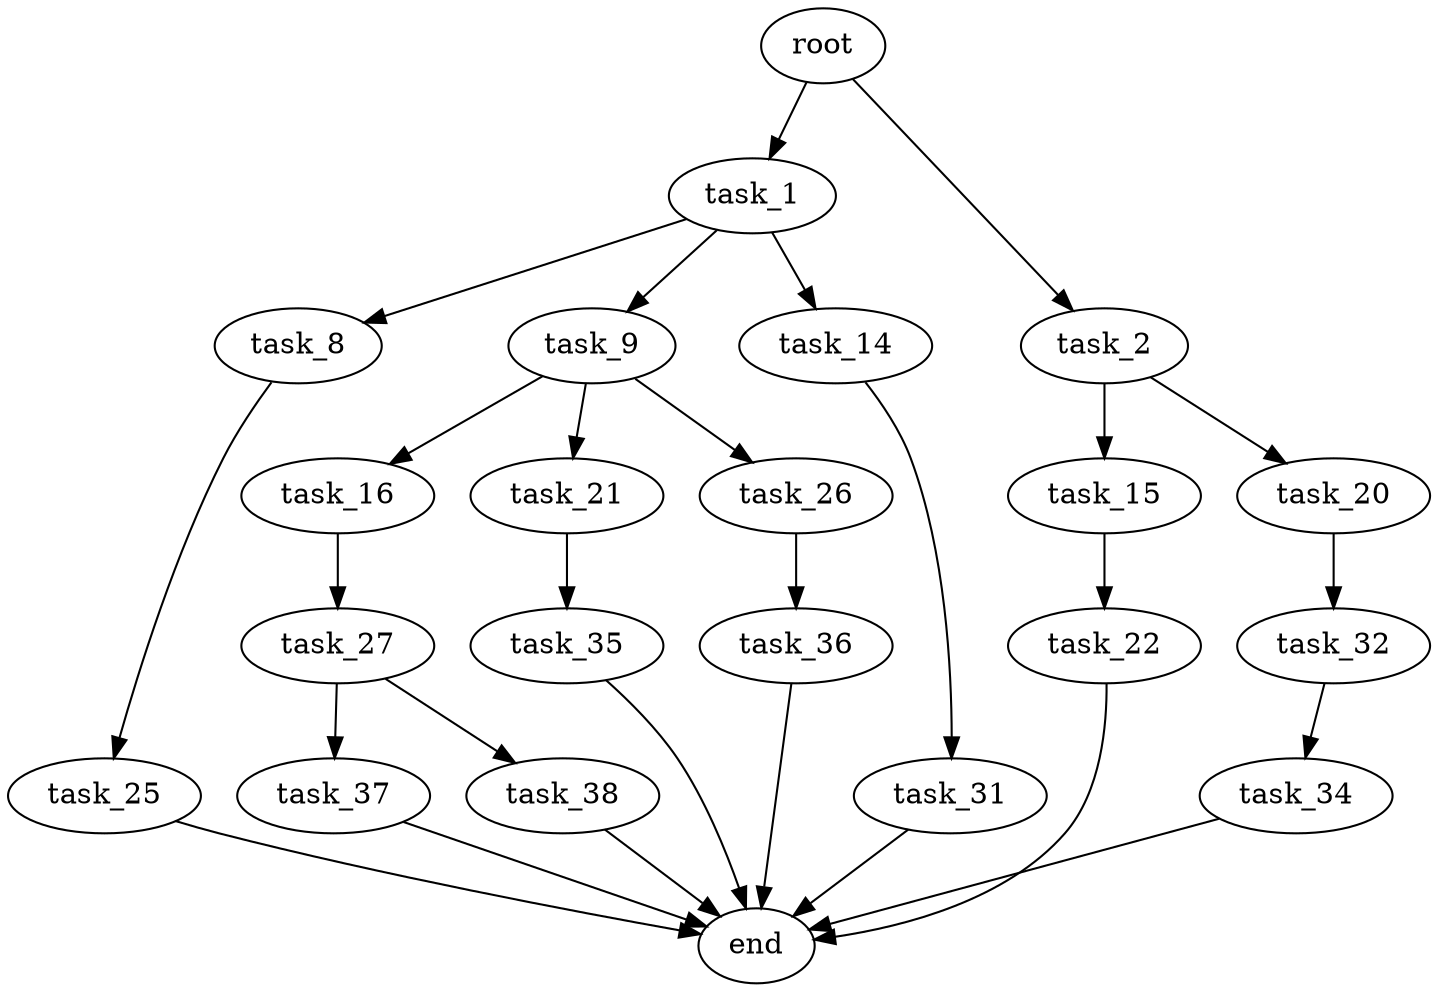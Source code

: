 digraph G {
  root [size="0.000000"];
  task_1 [size="782757789696.000000"];
  task_2 [size="8670917712.000000"];
  task_8 [size="776282472237.000000"];
  task_9 [size="23215057061.000000"];
  task_14 [size="549755813888.000000"];
  task_15 [size="1905914416.000000"];
  task_16 [size="292475439.000000"];
  task_20 [size="183256336700.000000"];
  task_21 [size="9437098963.000000"];
  task_22 [size="13133434031.000000"];
  task_25 [size="368293445632.000000"];
  task_26 [size="231928233984.000000"];
  task_27 [size="231928233984.000000"];
  task_31 [size="790975587495.000000"];
  task_32 [size="10506871224.000000"];
  task_34 [size="18662759835.000000"];
  task_35 [size="134217728000.000000"];
  task_36 [size="83157335313.000000"];
  task_37 [size="31694285210.000000"];
  task_38 [size="1563239721.000000"];
  end [size="0.000000"];

  root -> task_1 [size="1.000000"];
  root -> task_2 [size="1.000000"];
  task_1 -> task_8 [size="679477248.000000"];
  task_1 -> task_9 [size="679477248.000000"];
  task_1 -> task_14 [size="679477248.000000"];
  task_2 -> task_15 [size="301989888.000000"];
  task_2 -> task_20 [size="301989888.000000"];
  task_8 -> task_25 [size="536870912.000000"];
  task_9 -> task_16 [size="536870912.000000"];
  task_9 -> task_21 [size="536870912.000000"];
  task_9 -> task_26 [size="536870912.000000"];
  task_14 -> task_31 [size="536870912.000000"];
  task_15 -> task_22 [size="33554432.000000"];
  task_16 -> task_27 [size="33554432.000000"];
  task_20 -> task_32 [size="134217728.000000"];
  task_21 -> task_35 [size="536870912.000000"];
  task_22 -> end [size="1.000000"];
  task_25 -> end [size="1.000000"];
  task_26 -> task_36 [size="301989888.000000"];
  task_27 -> task_37 [size="301989888.000000"];
  task_27 -> task_38 [size="301989888.000000"];
  task_31 -> end [size="1.000000"];
  task_32 -> task_34 [size="411041792.000000"];
  task_34 -> end [size="1.000000"];
  task_35 -> end [size="1.000000"];
  task_36 -> end [size="1.000000"];
  task_37 -> end [size="1.000000"];
  task_38 -> end [size="1.000000"];
}
